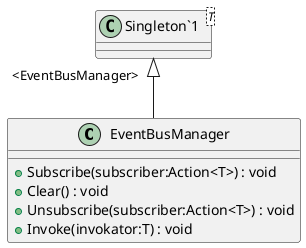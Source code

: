 @startuml
class EventBusManager {
    + Subscribe(subscriber:Action<T>) : void
    + Clear() : void
    + Unsubscribe(subscriber:Action<T>) : void
    + Invoke(invokator:T) : void
}
class "Singleton`1"<T> {
}
"Singleton`1" "<EventBusManager>" <|-- EventBusManager
@enduml
